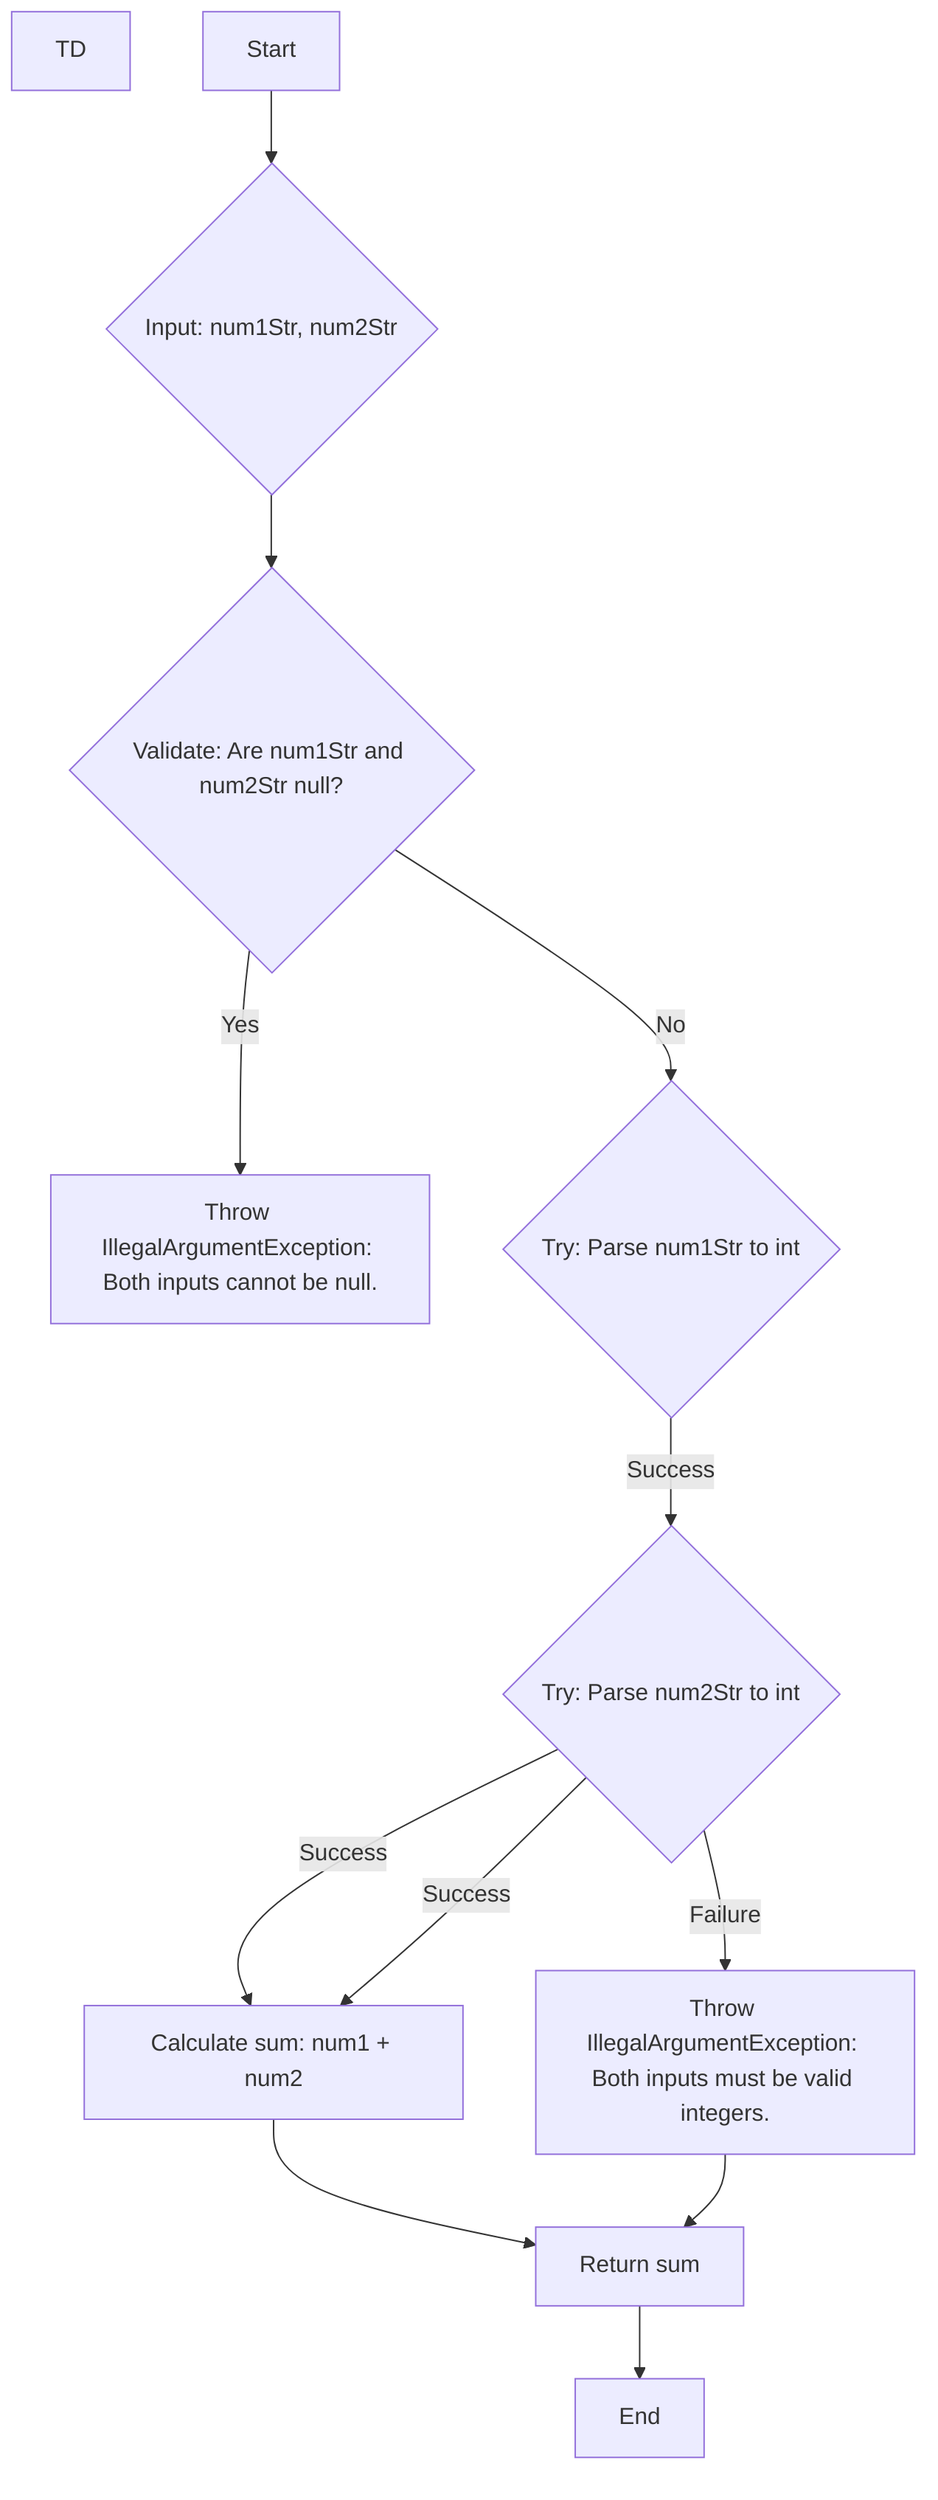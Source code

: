 graph TD

TD
    A[Start] --> B{Input: num1Str, num2Str};
    B --> C{Validate: Are num1Str and num2Str null?};
    C -- Yes --> D[Throw IllegalArgumentException: Both inputs cannot be null.];
    C -- No --> E{Try: Parse num1Str to int};
    E -- Success --> F{Try: Parse num2Str to int};
    F -- Success --> G[Calculate sum: num1 + num2];
    G --> H[Return sum];
    F -- Success --> G;
    F -- Failure --> I[Throw IllegalArgumentException: Both inputs must be valid integers.];
    I --> H;
    H --> J[End];